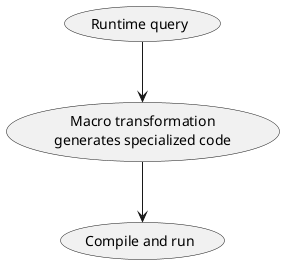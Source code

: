 @startuml

(Runtime query) --> (Macro transformation\ngenerates specialized code)
(Macro transformation\ngenerates specialized code) --> (Compile and run)

@enduml
